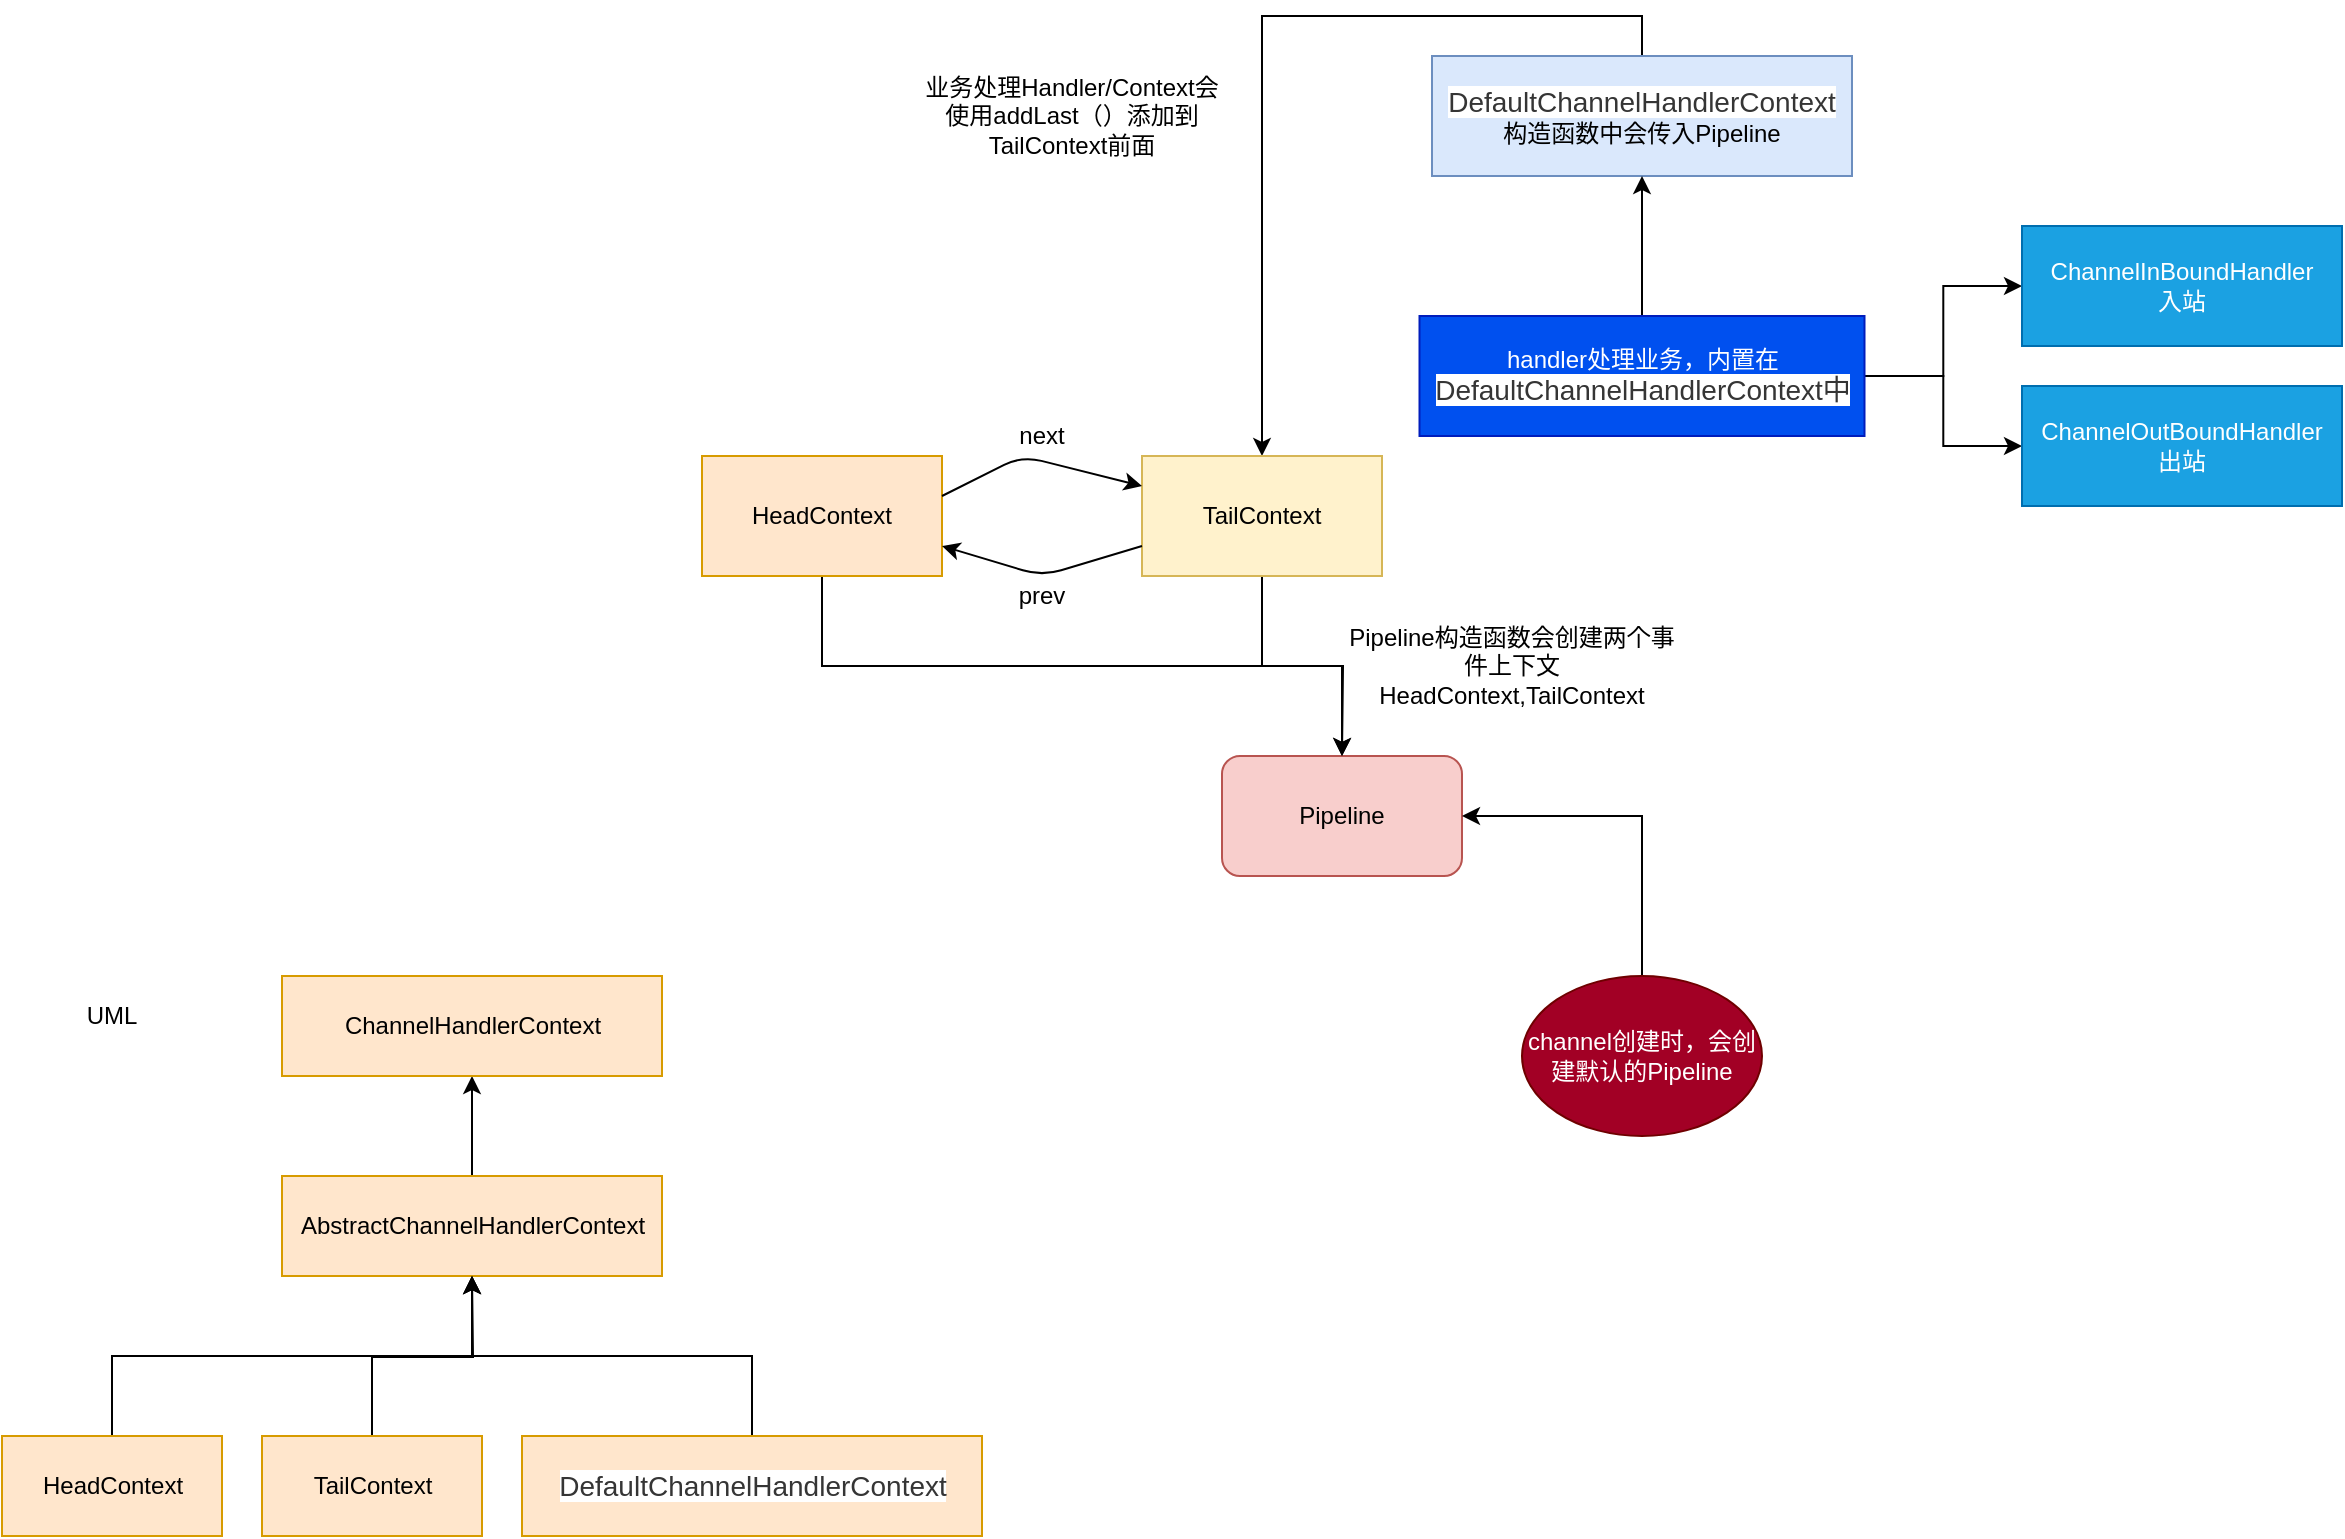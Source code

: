 <mxfile version="15.2.9" type="github">
  <diagram id="ElPxSYFwyDheUlIrIHFL" name="第 1 页">
    <mxGraphModel dx="2249" dy="1885" grid="1" gridSize="10" guides="1" tooltips="1" connect="1" arrows="1" fold="1" page="1" pageScale="1" pageWidth="827" pageHeight="1169" math="0" shadow="0">
      <root>
        <mxCell id="0" />
        <mxCell id="1" parent="0" />
        <mxCell id="q_8IyYWTSY_DMnupbGD1-1" value="Pipeline" style="rounded=1;whiteSpace=wrap;html=1;fillColor=#f8cecc;strokeColor=#b85450;" vertex="1" parent="1">
          <mxGeometry x="330" y="-760" width="120" height="60" as="geometry" />
        </mxCell>
        <mxCell id="q_8IyYWTSY_DMnupbGD1-2" style="edgeStyle=orthogonalEdgeStyle;rounded=0;orthogonalLoop=1;jettySize=auto;html=1;exitX=0.5;exitY=0;exitDx=0;exitDy=0;entryX=0.5;entryY=0;entryDx=0;entryDy=0;" edge="1" parent="1" source="q_8IyYWTSY_DMnupbGD1-3" target="q_8IyYWTSY_DMnupbGD1-22">
          <mxGeometry relative="1" as="geometry" />
        </mxCell>
        <mxCell id="q_8IyYWTSY_DMnupbGD1-3" value="&lt;span style=&quot;color: rgb(53 , 53 , 53) ; font-family: &amp;#34;pingfangsc&amp;#34; , &amp;#34;microsoft yahei&amp;#34; , &amp;#34;helvetica&amp;#34; , &amp;#34;tahoma&amp;#34; , &amp;#34;arial&amp;#34; , &amp;#34;hiragino sans gb&amp;#34; , &amp;#34;hiragino sans gb w3&amp;#34; , &amp;#34;stxihei&amp;#34; , &amp;#34;stheiti&amp;#34; , &amp;#34;heiti&amp;#34; , &amp;#34;simsun&amp;#34; , sans-serif ; font-size: 14px ; background-color: rgb(255 , 255 , 255)&quot;&gt;DefaultChannelHandlerContext&lt;/span&gt;&lt;br&gt;构造函数中会传入Pipeline" style="rounded=0;whiteSpace=wrap;html=1;fillColor=#dae8fc;strokeColor=#6c8ebf;" vertex="1" parent="1">
          <mxGeometry x="435" y="-1110" width="210" height="60" as="geometry" />
        </mxCell>
        <mxCell id="q_8IyYWTSY_DMnupbGD1-4" style="edgeStyle=orthogonalEdgeStyle;rounded=0;orthogonalLoop=1;jettySize=auto;html=1;exitX=0.5;exitY=0;exitDx=0;exitDy=0;entryX=0.5;entryY=1;entryDx=0;entryDy=0;" edge="1" parent="1" source="q_8IyYWTSY_DMnupbGD1-7" target="q_8IyYWTSY_DMnupbGD1-3">
          <mxGeometry relative="1" as="geometry" />
        </mxCell>
        <mxCell id="q_8IyYWTSY_DMnupbGD1-5" style="edgeStyle=orthogonalEdgeStyle;rounded=0;orthogonalLoop=1;jettySize=auto;html=1;exitX=1;exitY=0.5;exitDx=0;exitDy=0;entryX=0;entryY=0.5;entryDx=0;entryDy=0;" edge="1" parent="1" source="q_8IyYWTSY_DMnupbGD1-7" target="q_8IyYWTSY_DMnupbGD1-29">
          <mxGeometry relative="1" as="geometry" />
        </mxCell>
        <mxCell id="q_8IyYWTSY_DMnupbGD1-6" style="edgeStyle=orthogonalEdgeStyle;rounded=0;orthogonalLoop=1;jettySize=auto;html=1;exitX=1;exitY=0.5;exitDx=0;exitDy=0;entryX=0;entryY=0.5;entryDx=0;entryDy=0;" edge="1" parent="1" source="q_8IyYWTSY_DMnupbGD1-7" target="q_8IyYWTSY_DMnupbGD1-30">
          <mxGeometry relative="1" as="geometry" />
        </mxCell>
        <mxCell id="q_8IyYWTSY_DMnupbGD1-7" value="handler处理业务，内置在&lt;span style=&quot;color: rgb(53 , 53 , 53) ; font-family: &amp;#34;pingfangsc&amp;#34; , &amp;#34;microsoft yahei&amp;#34; , &amp;#34;helvetica&amp;#34; , &amp;#34;tahoma&amp;#34; , &amp;#34;arial&amp;#34; , &amp;#34;hiragino sans gb&amp;#34; , &amp;#34;hiragino sans gb w3&amp;#34; , &amp;#34;stxihei&amp;#34; , &amp;#34;stheiti&amp;#34; , &amp;#34;heiti&amp;#34; , &amp;#34;simsun&amp;#34; , sans-serif ; font-size: 14px ; background-color: rgb(255 , 255 , 255)&quot;&gt;DefaultChannelHandlerContext中&lt;/span&gt;" style="rounded=0;whiteSpace=wrap;html=1;fillColor=#0050ef;strokeColor=#001DBC;fontColor=#ffffff;" vertex="1" parent="1">
          <mxGeometry x="428.75" y="-980" width="222.5" height="60" as="geometry" />
        </mxCell>
        <mxCell id="q_8IyYWTSY_DMnupbGD1-8" style="edgeStyle=orthogonalEdgeStyle;rounded=0;orthogonalLoop=1;jettySize=auto;html=1;exitX=0.5;exitY=0;exitDx=0;exitDy=0;entryX=0.5;entryY=1;entryDx=0;entryDy=0;" edge="1" parent="1" source="q_8IyYWTSY_DMnupbGD1-9" target="q_8IyYWTSY_DMnupbGD1-12">
          <mxGeometry relative="1" as="geometry" />
        </mxCell>
        <mxCell id="q_8IyYWTSY_DMnupbGD1-9" value="AbstractChannelHandlerContext" style="html=1;fillColor=#ffe6cc;strokeColor=#d79b00;" vertex="1" parent="1">
          <mxGeometry x="-140" y="-550" width="190" height="50" as="geometry" />
        </mxCell>
        <mxCell id="q_8IyYWTSY_DMnupbGD1-10" style="edgeStyle=orthogonalEdgeStyle;rounded=0;orthogonalLoop=1;jettySize=auto;html=1;exitX=0.5;exitY=0;exitDx=0;exitDy=0;entryX=0.5;entryY=1;entryDx=0;entryDy=0;" edge="1" parent="1" source="q_8IyYWTSY_DMnupbGD1-11" target="q_8IyYWTSY_DMnupbGD1-9">
          <mxGeometry relative="1" as="geometry" />
        </mxCell>
        <mxCell id="q_8IyYWTSY_DMnupbGD1-11" value="HeadContext" style="html=1;fillColor=#ffe6cc;strokeColor=#d79b00;" vertex="1" parent="1">
          <mxGeometry x="-280" y="-420" width="110" height="50" as="geometry" />
        </mxCell>
        <mxCell id="q_8IyYWTSY_DMnupbGD1-12" value="ChannelHandlerContext" style="html=1;fillColor=#ffe6cc;strokeColor=#d79b00;" vertex="1" parent="1">
          <mxGeometry x="-140" y="-650" width="190" height="50" as="geometry" />
        </mxCell>
        <mxCell id="q_8IyYWTSY_DMnupbGD1-13" style="edgeStyle=orthogonalEdgeStyle;rounded=0;orthogonalLoop=1;jettySize=auto;html=1;exitX=0.5;exitY=0;exitDx=0;exitDy=0;" edge="1" parent="1" source="q_8IyYWTSY_DMnupbGD1-14">
          <mxGeometry relative="1" as="geometry">
            <mxPoint x="-45" y="-500" as="targetPoint" />
          </mxGeometry>
        </mxCell>
        <mxCell id="q_8IyYWTSY_DMnupbGD1-14" value="TailContext" style="html=1;fillColor=#ffe6cc;strokeColor=#d79b00;" vertex="1" parent="1">
          <mxGeometry x="-150" y="-420" width="110" height="50" as="geometry" />
        </mxCell>
        <mxCell id="q_8IyYWTSY_DMnupbGD1-15" style="edgeStyle=orthogonalEdgeStyle;rounded=0;orthogonalLoop=1;jettySize=auto;html=1;exitX=0.5;exitY=0;exitDx=0;exitDy=0;" edge="1" parent="1" source="q_8IyYWTSY_DMnupbGD1-16" target="q_8IyYWTSY_DMnupbGD1-9">
          <mxGeometry relative="1" as="geometry" />
        </mxCell>
        <mxCell id="q_8IyYWTSY_DMnupbGD1-16" value="&lt;span style=&quot;color: rgb(53 , 53 , 53) ; font-family: &amp;#34;pingfangsc&amp;#34; , &amp;#34;microsoft yahei&amp;#34; , &amp;#34;helvetica&amp;#34; , &amp;#34;tahoma&amp;#34; , &amp;#34;arial&amp;#34; , &amp;#34;hiragino sans gb&amp;#34; , &amp;#34;hiragino sans gb w3&amp;#34; , &amp;#34;stxihei&amp;#34; , &amp;#34;stheiti&amp;#34; , &amp;#34;heiti&amp;#34; , &amp;#34;simsun&amp;#34; , sans-serif ; font-size: 14px ; background-color: rgb(255 , 255 , 255)&quot;&gt;DefaultChannelHandlerContext&lt;/span&gt;" style="html=1;fillColor=#ffe6cc;strokeColor=#d79b00;" vertex="1" parent="1">
          <mxGeometry x="-20" y="-420" width="230" height="50" as="geometry" />
        </mxCell>
        <mxCell id="q_8IyYWTSY_DMnupbGD1-17" style="edgeStyle=orthogonalEdgeStyle;rounded=0;orthogonalLoop=1;jettySize=auto;html=1;exitX=0.5;exitY=0;exitDx=0;exitDy=0;entryX=1;entryY=0.5;entryDx=0;entryDy=0;" edge="1" parent="1" source="q_8IyYWTSY_DMnupbGD1-18" target="q_8IyYWTSY_DMnupbGD1-1">
          <mxGeometry relative="1" as="geometry" />
        </mxCell>
        <mxCell id="q_8IyYWTSY_DMnupbGD1-18" value="channel创建时，会创建默认的Pipeline" style="ellipse;whiteSpace=wrap;html=1;fillColor=#a20025;strokeColor=#6F0000;fontColor=#ffffff;" vertex="1" parent="1">
          <mxGeometry x="480" y="-650" width="120" height="80" as="geometry" />
        </mxCell>
        <mxCell id="q_8IyYWTSY_DMnupbGD1-19" style="edgeStyle=orthogonalEdgeStyle;rounded=0;orthogonalLoop=1;jettySize=auto;html=1;exitX=0.5;exitY=1;exitDx=0;exitDy=0;" edge="1" parent="1" source="q_8IyYWTSY_DMnupbGD1-20">
          <mxGeometry relative="1" as="geometry">
            <mxPoint x="390" y="-760" as="targetPoint" />
          </mxGeometry>
        </mxCell>
        <mxCell id="q_8IyYWTSY_DMnupbGD1-20" value="HeadContext" style="rounded=0;whiteSpace=wrap;html=1;fillColor=#ffe6cc;strokeColor=#d79b00;" vertex="1" parent="1">
          <mxGeometry x="70" y="-910" width="120" height="60" as="geometry" />
        </mxCell>
        <mxCell id="q_8IyYWTSY_DMnupbGD1-21" style="edgeStyle=orthogonalEdgeStyle;rounded=0;orthogonalLoop=1;jettySize=auto;html=1;exitX=0.5;exitY=1;exitDx=0;exitDy=0;entryX=0.5;entryY=0;entryDx=0;entryDy=0;" edge="1" parent="1" source="q_8IyYWTSY_DMnupbGD1-22" target="q_8IyYWTSY_DMnupbGD1-1">
          <mxGeometry relative="1" as="geometry" />
        </mxCell>
        <mxCell id="q_8IyYWTSY_DMnupbGD1-22" value="TailContext" style="rounded=0;whiteSpace=wrap;html=1;fillColor=#fff2cc;strokeColor=#d6b656;" vertex="1" parent="1">
          <mxGeometry x="290" y="-910" width="120" height="60" as="geometry" />
        </mxCell>
        <mxCell id="q_8IyYWTSY_DMnupbGD1-23" value="" style="endArrow=classic;html=1;entryX=0;entryY=0.25;entryDx=0;entryDy=0;" edge="1" parent="1" target="q_8IyYWTSY_DMnupbGD1-22">
          <mxGeometry width="50" height="50" relative="1" as="geometry">
            <mxPoint x="190" y="-890" as="sourcePoint" />
            <mxPoint x="240" y="-940" as="targetPoint" />
            <Array as="points">
              <mxPoint x="230" y="-910" />
            </Array>
          </mxGeometry>
        </mxCell>
        <mxCell id="q_8IyYWTSY_DMnupbGD1-24" value="" style="endArrow=classic;html=1;entryX=1;entryY=0.75;entryDx=0;entryDy=0;exitX=0;exitY=0.75;exitDx=0;exitDy=0;" edge="1" parent="1" source="q_8IyYWTSY_DMnupbGD1-22" target="q_8IyYWTSY_DMnupbGD1-20">
          <mxGeometry width="50" height="50" relative="1" as="geometry">
            <mxPoint x="200" y="-850" as="sourcePoint" />
            <mxPoint x="250" y="-900" as="targetPoint" />
            <Array as="points">
              <mxPoint x="240" y="-850" />
            </Array>
          </mxGeometry>
        </mxCell>
        <mxCell id="q_8IyYWTSY_DMnupbGD1-25" value="next" style="text;html=1;strokeColor=none;fillColor=none;align=center;verticalAlign=middle;whiteSpace=wrap;rounded=0;" vertex="1" parent="1">
          <mxGeometry x="220" y="-930" width="40" height="20" as="geometry" />
        </mxCell>
        <mxCell id="q_8IyYWTSY_DMnupbGD1-26" value="prev" style="text;html=1;strokeColor=none;fillColor=none;align=center;verticalAlign=middle;whiteSpace=wrap;rounded=0;" vertex="1" parent="1">
          <mxGeometry x="220" y="-850" width="40" height="20" as="geometry" />
        </mxCell>
        <mxCell id="q_8IyYWTSY_DMnupbGD1-27" value="Pipeline构造函数会创建两个事件上下文HeadContext,TailContext" style="text;html=1;strokeColor=none;fillColor=none;align=center;verticalAlign=middle;whiteSpace=wrap;rounded=0;" vertex="1" parent="1">
          <mxGeometry x="390" y="-830" width="170" height="50" as="geometry" />
        </mxCell>
        <mxCell id="q_8IyYWTSY_DMnupbGD1-28" value="业务处理Handler/Context会使用addLast（）添加到TailContext前面" style="text;html=1;strokeColor=none;fillColor=none;align=center;verticalAlign=middle;whiteSpace=wrap;rounded=0;" vertex="1" parent="1">
          <mxGeometry x="180" y="-1120" width="150" height="80" as="geometry" />
        </mxCell>
        <mxCell id="q_8IyYWTSY_DMnupbGD1-29" value="ChannelInBoundHandler&lt;br&gt;入站" style="rounded=0;whiteSpace=wrap;html=1;fillColor=#1ba1e2;strokeColor=#006EAF;fontColor=#ffffff;" vertex="1" parent="1">
          <mxGeometry x="730" y="-1025" width="160" height="60" as="geometry" />
        </mxCell>
        <mxCell id="q_8IyYWTSY_DMnupbGD1-30" value="ChannelOutBoundHandler&lt;br&gt;出站" style="rounded=0;whiteSpace=wrap;html=1;fillColor=#1ba1e2;strokeColor=#006EAF;fontColor=#ffffff;" vertex="1" parent="1">
          <mxGeometry x="730" y="-945" width="160" height="60" as="geometry" />
        </mxCell>
        <mxCell id="q_8IyYWTSY_DMnupbGD1-31" value="UML" style="text;html=1;strokeColor=none;fillColor=none;align=center;verticalAlign=middle;whiteSpace=wrap;rounded=0;" vertex="1" parent="1">
          <mxGeometry x="-245" y="-640" width="40" height="20" as="geometry" />
        </mxCell>
      </root>
    </mxGraphModel>
  </diagram>
</mxfile>
